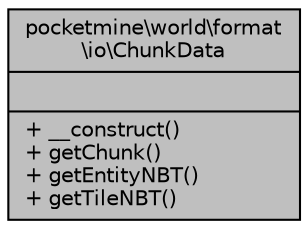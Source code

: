 digraph "pocketmine\world\format\io\ChunkData"
{
 // INTERACTIVE_SVG=YES
 // LATEX_PDF_SIZE
  edge [fontname="Helvetica",fontsize="10",labelfontname="Helvetica",labelfontsize="10"];
  node [fontname="Helvetica",fontsize="10",shape=record];
  Node1 [label="{pocketmine\\world\\format\l\\io\\ChunkData\n||+ __construct()\l+ getChunk()\l+ getEntityNBT()\l+ getTileNBT()\l}",height=0.2,width=0.4,color="black", fillcolor="grey75", style="filled", fontcolor="black",tooltip=" "];
}
